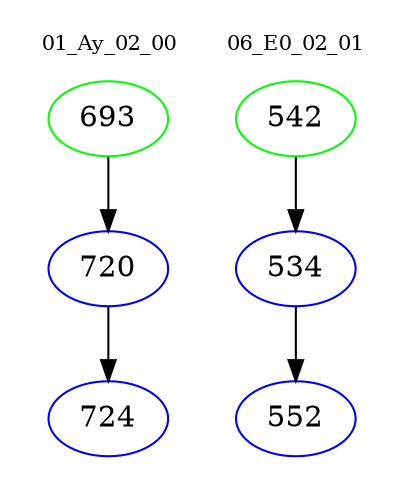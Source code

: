 digraph{
subgraph cluster_0 {
color = white
label = "01_Ay_02_00";
fontsize=10;
T0_693 [label="693", color="green"]
T0_693 -> T0_720 [color="black"]
T0_720 [label="720", color="blue"]
T0_720 -> T0_724 [color="black"]
T0_724 [label="724", color="blue"]
}
subgraph cluster_1 {
color = white
label = "06_E0_02_01";
fontsize=10;
T1_542 [label="542", color="green"]
T1_542 -> T1_534 [color="black"]
T1_534 [label="534", color="blue"]
T1_534 -> T1_552 [color="black"]
T1_552 [label="552", color="blue"]
}
}
